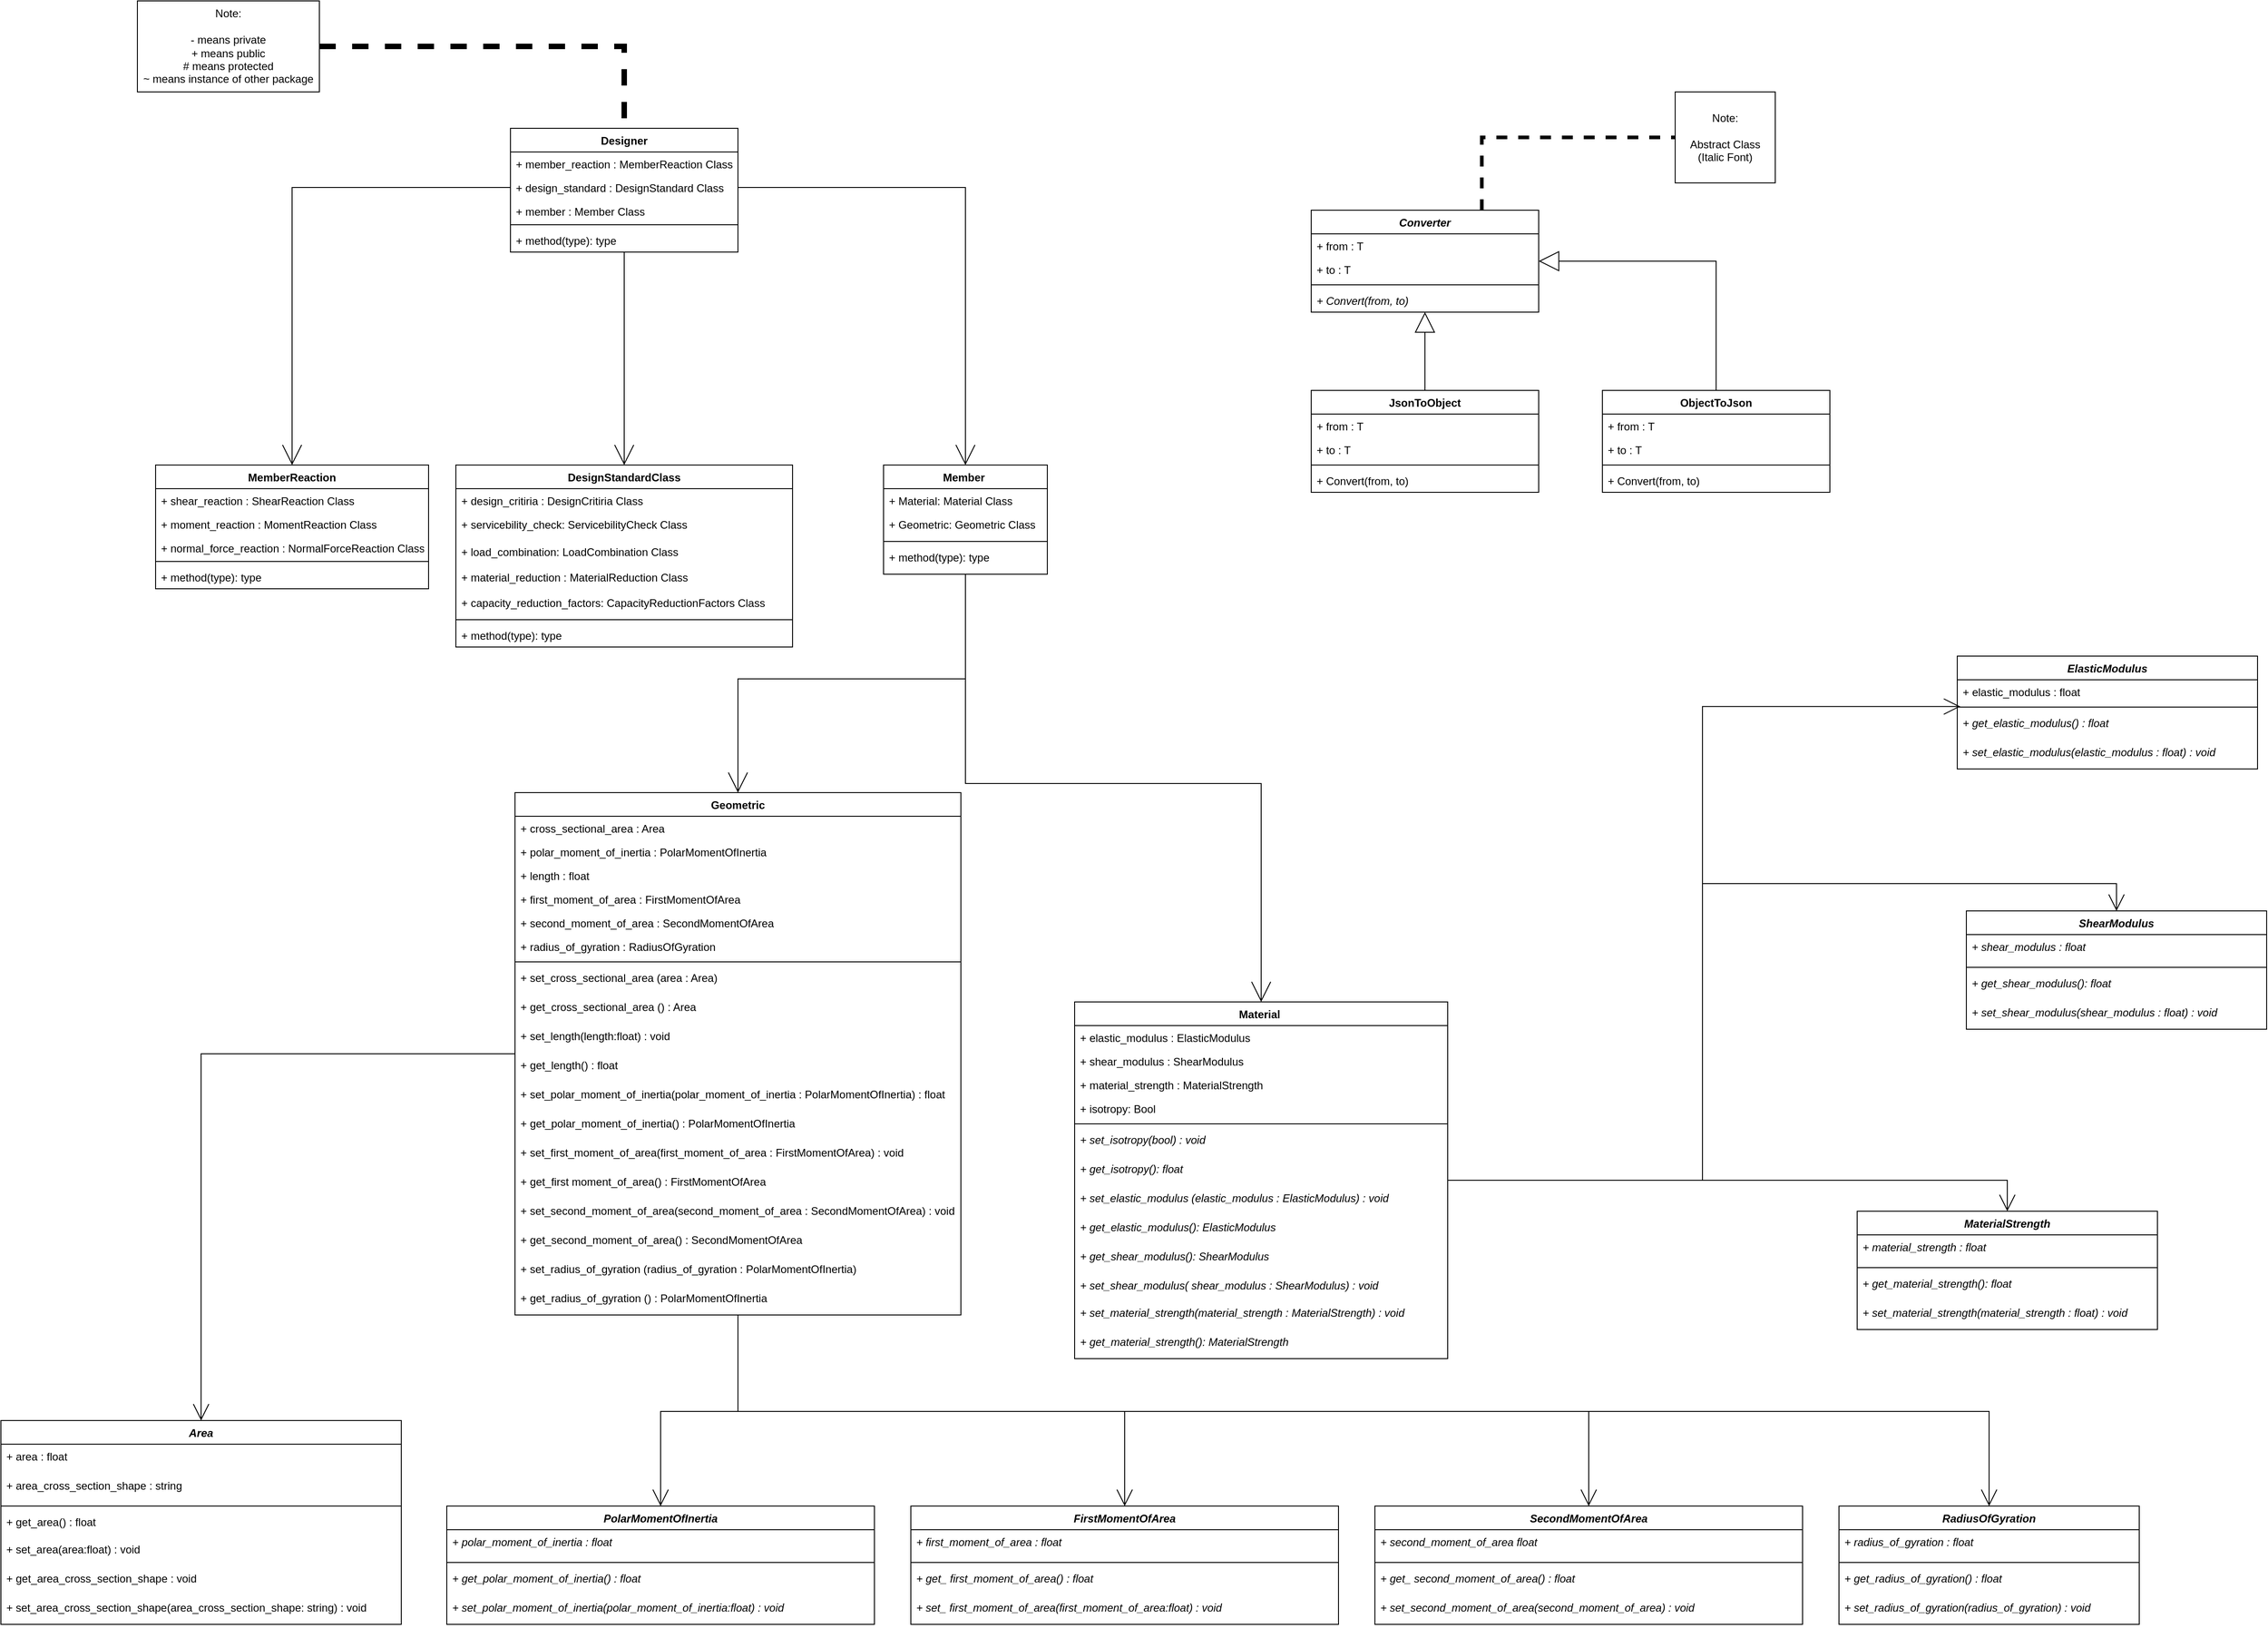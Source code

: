 <mxfile version="13.3.0" type="github">
  <diagram name="Page-1" id="c4acf3e9-155e-7222-9cf6-157b1a14988f">
    <mxGraphModel dx="2427" dy="968" grid="1" gridSize="10" guides="1" tooltips="1" connect="1" arrows="1" fold="1" page="1" pageScale="1" pageWidth="850" pageHeight="1100" background="#ffffff" math="0" shadow="0">
      <root>
        <mxCell id="0" />
        <mxCell id="1" parent="0" />
        <mxCell id="_zbEI8j1RnfakeMwb99n-57" value="&#xa;" style="text;strokeColor=none;fillColor=none;align=left;verticalAlign=top;spacingLeft=4;spacingRight=4;overflow=hidden;rotatable=0;points=[[0,0.5],[1,0.5]];portConstraint=eastwest;" parent="1" vertex="1">
          <mxGeometry x="1565" y="470" width="200" height="26" as="geometry" />
        </mxCell>
        <mxCell id="qBZ1eI56zBt9fNVnqdhr-16" value="" style="edgeStyle=orthogonalEdgeStyle;rounded=0;orthogonalLoop=1;jettySize=auto;html=1;endArrow=none;endFill=0;startArrow=block;startFill=0;startSize=20;" parent="1" source="qBZ1eI56zBt9fNVnqdhr-1" target="qBZ1eI56zBt9fNVnqdhr-11" edge="1">
          <mxGeometry relative="1" as="geometry" />
        </mxCell>
        <mxCell id="qBZ1eI56zBt9fNVnqdhr-25" value="" style="edgeStyle=orthogonalEdgeStyle;rounded=0;orthogonalLoop=1;jettySize=auto;html=1;startArrow=block;startFill=0;endArrow=none;endFill=0;startSize=20;" parent="1" source="qBZ1eI56zBt9fNVnqdhr-1" target="qBZ1eI56zBt9fNVnqdhr-20" edge="1">
          <mxGeometry relative="1" as="geometry" />
        </mxCell>
        <mxCell id="qBZ1eI56zBt9fNVnqdhr-1" value="Converter" style="swimlane;fontStyle=3;align=center;verticalAlign=top;childLayout=stackLayout;horizontal=1;startSize=26;horizontalStack=0;resizeParent=1;resizeParentMax=0;resizeLast=0;collapsible=1;marginBottom=0;" parent="1" vertex="1">
          <mxGeometry x="1330" y="260" width="250" height="112" as="geometry">
            <mxRectangle x="480" y="40" width="80" height="26" as="alternateBounds" />
          </mxGeometry>
        </mxCell>
        <mxCell id="qBZ1eI56zBt9fNVnqdhr-2" value="+ from : T" style="text;strokeColor=none;fillColor=none;align=left;verticalAlign=top;spacingLeft=4;spacingRight=4;overflow=hidden;rotatable=0;points=[[0,0.5],[1,0.5]];portConstraint=eastwest;" parent="qBZ1eI56zBt9fNVnqdhr-1" vertex="1">
          <mxGeometry y="26" width="250" height="26" as="geometry" />
        </mxCell>
        <mxCell id="qBZ1eI56zBt9fNVnqdhr-3" value="+ to : T&#xa;" style="text;strokeColor=none;fillColor=none;align=left;verticalAlign=top;spacingLeft=4;spacingRight=4;overflow=hidden;rotatable=0;points=[[0,0.5],[1,0.5]];portConstraint=eastwest;" parent="qBZ1eI56zBt9fNVnqdhr-1" vertex="1">
          <mxGeometry y="52" width="250" height="26" as="geometry" />
        </mxCell>
        <mxCell id="qBZ1eI56zBt9fNVnqdhr-5" value="" style="line;strokeWidth=1;fillColor=none;align=left;verticalAlign=middle;spacingTop=-1;spacingLeft=3;spacingRight=3;rotatable=0;labelPosition=right;points=[];portConstraint=eastwest;" parent="qBZ1eI56zBt9fNVnqdhr-1" vertex="1">
          <mxGeometry y="78" width="250" height="8" as="geometry" />
        </mxCell>
        <mxCell id="qBZ1eI56zBt9fNVnqdhr-6" value="+ Convert(from, to)" style="text;strokeColor=none;fillColor=none;align=left;verticalAlign=top;spacingLeft=4;spacingRight=4;overflow=hidden;rotatable=0;points=[[0,0.5],[1,0.5]];portConstraint=eastwest;fontStyle=2" parent="qBZ1eI56zBt9fNVnqdhr-1" vertex="1">
          <mxGeometry y="86" width="250" height="26" as="geometry" />
        </mxCell>
        <mxCell id="qBZ1eI56zBt9fNVnqdhr-11" value="JsonToObject" style="swimlane;fontStyle=1;align=center;verticalAlign=top;childLayout=stackLayout;horizontal=1;startSize=26;horizontalStack=0;resizeParent=1;resizeParentMax=0;resizeLast=0;collapsible=1;marginBottom=0;" parent="1" vertex="1">
          <mxGeometry x="1330" y="458" width="250" height="112" as="geometry">
            <mxRectangle x="480" y="40" width="80" height="26" as="alternateBounds" />
          </mxGeometry>
        </mxCell>
        <mxCell id="qBZ1eI56zBt9fNVnqdhr-12" value="+ from : T" style="text;strokeColor=none;fillColor=none;align=left;verticalAlign=top;spacingLeft=4;spacingRight=4;overflow=hidden;rotatable=0;points=[[0,0.5],[1,0.5]];portConstraint=eastwest;" parent="qBZ1eI56zBt9fNVnqdhr-11" vertex="1">
          <mxGeometry y="26" width="250" height="26" as="geometry" />
        </mxCell>
        <mxCell id="qBZ1eI56zBt9fNVnqdhr-13" value="+ to : T&#xa;" style="text;strokeColor=none;fillColor=none;align=left;verticalAlign=top;spacingLeft=4;spacingRight=4;overflow=hidden;rotatable=0;points=[[0,0.5],[1,0.5]];portConstraint=eastwest;" parent="qBZ1eI56zBt9fNVnqdhr-11" vertex="1">
          <mxGeometry y="52" width="250" height="26" as="geometry" />
        </mxCell>
        <mxCell id="qBZ1eI56zBt9fNVnqdhr-14" value="" style="line;strokeWidth=1;fillColor=none;align=left;verticalAlign=middle;spacingTop=-1;spacingLeft=3;spacingRight=3;rotatable=0;labelPosition=right;points=[];portConstraint=eastwest;" parent="qBZ1eI56zBt9fNVnqdhr-11" vertex="1">
          <mxGeometry y="78" width="250" height="8" as="geometry" />
        </mxCell>
        <mxCell id="qBZ1eI56zBt9fNVnqdhr-15" value="+ Convert(from, to)" style="text;strokeColor=none;fillColor=none;align=left;verticalAlign=top;spacingLeft=4;spacingRight=4;overflow=hidden;rotatable=0;points=[[0,0.5],[1,0.5]];portConstraint=eastwest;fontStyle=0" parent="qBZ1eI56zBt9fNVnqdhr-11" vertex="1">
          <mxGeometry y="86" width="250" height="26" as="geometry" />
        </mxCell>
        <mxCell id="qBZ1eI56zBt9fNVnqdhr-20" value="ObjectToJson" style="swimlane;fontStyle=1;align=center;verticalAlign=top;childLayout=stackLayout;horizontal=1;startSize=26;horizontalStack=0;resizeParent=1;resizeParentMax=0;resizeLast=0;collapsible=1;marginBottom=0;" parent="1" vertex="1">
          <mxGeometry x="1650" y="458" width="250" height="112" as="geometry">
            <mxRectangle x="480" y="40" width="80" height="26" as="alternateBounds" />
          </mxGeometry>
        </mxCell>
        <mxCell id="qBZ1eI56zBt9fNVnqdhr-21" value="+ from : T" style="text;strokeColor=none;fillColor=none;align=left;verticalAlign=top;spacingLeft=4;spacingRight=4;overflow=hidden;rotatable=0;points=[[0,0.5],[1,0.5]];portConstraint=eastwest;" parent="qBZ1eI56zBt9fNVnqdhr-20" vertex="1">
          <mxGeometry y="26" width="250" height="26" as="geometry" />
        </mxCell>
        <mxCell id="qBZ1eI56zBt9fNVnqdhr-22" value="+ to : T&#xa;" style="text;strokeColor=none;fillColor=none;align=left;verticalAlign=top;spacingLeft=4;spacingRight=4;overflow=hidden;rotatable=0;points=[[0,0.5],[1,0.5]];portConstraint=eastwest;" parent="qBZ1eI56zBt9fNVnqdhr-20" vertex="1">
          <mxGeometry y="52" width="250" height="26" as="geometry" />
        </mxCell>
        <mxCell id="qBZ1eI56zBt9fNVnqdhr-23" value="" style="line;strokeWidth=1;fillColor=none;align=left;verticalAlign=middle;spacingTop=-1;spacingLeft=3;spacingRight=3;rotatable=0;labelPosition=right;points=[];portConstraint=eastwest;" parent="qBZ1eI56zBt9fNVnqdhr-20" vertex="1">
          <mxGeometry y="78" width="250" height="8" as="geometry" />
        </mxCell>
        <mxCell id="qBZ1eI56zBt9fNVnqdhr-24" value="+ Convert(from, to)" style="text;strokeColor=none;fillColor=none;align=left;verticalAlign=top;spacingLeft=4;spacingRight=4;overflow=hidden;rotatable=0;points=[[0,0.5],[1,0.5]];portConstraint=eastwest;fontStyle=0" parent="qBZ1eI56zBt9fNVnqdhr-20" vertex="1">
          <mxGeometry y="86" width="250" height="26" as="geometry" />
        </mxCell>
        <mxCell id="qBZ1eI56zBt9fNVnqdhr-7" value="Note:&lt;br&gt;&lt;br&gt;Abstract Class (Italic Font)" style="shape=note;whiteSpace=wrap;html=1;backgroundOutline=1;darkOpacity=0.05;size=0;" parent="1" vertex="1">
          <mxGeometry x="1730" y="130" width="110" height="100" as="geometry" />
        </mxCell>
        <mxCell id="qBZ1eI56zBt9fNVnqdhr-10" style="edgeStyle=orthogonalEdgeStyle;rounded=0;orthogonalLoop=1;jettySize=auto;html=1;entryX=0;entryY=0.5;entryDx=0;entryDy=0;entryPerimeter=0;exitX=0.75;exitY=0;exitDx=0;exitDy=0;startArrow=none;startFill=0;endArrow=none;endFill=0;startSize=1;strokeColor=#000000;dashed=1;endSize=1;strokeWidth=4;" parent="1" source="qBZ1eI56zBt9fNVnqdhr-1" target="qBZ1eI56zBt9fNVnqdhr-7" edge="1">
          <mxGeometry relative="1" as="geometry">
            <Array as="points">
              <mxPoint x="1518" y="180" />
              <mxPoint x="1710" y="180" />
            </Array>
          </mxGeometry>
        </mxCell>
        <mxCell id="qBZ1eI56zBt9fNVnqdhr-52" style="edgeStyle=orthogonalEdgeStyle;rounded=0;orthogonalLoop=1;jettySize=auto;html=1;exitX=0.5;exitY=1;exitDx=0;exitDy=0;entryX=0.5;entryY=0;entryDx=0;entryDy=0;startArrow=none;startFill=0;endArrow=open;endFill=0;endSize=20;" parent="1" source="_zbEI8j1RnfakeMwb99n-30" target="_zbEI8j1RnfakeMwb99n-40" edge="1">
          <mxGeometry relative="1" as="geometry">
            <Array as="points">
              <mxPoint x="950" y="890" />
              <mxPoint x="1275" y="890" />
            </Array>
          </mxGeometry>
        </mxCell>
        <mxCell id="qBZ1eI56zBt9fNVnqdhr-53" style="edgeStyle=orthogonalEdgeStyle;rounded=0;orthogonalLoop=1;jettySize=auto;html=1;exitX=0.5;exitY=1;exitDx=0;exitDy=0;startArrow=none;startFill=0;endArrow=open;endFill=0;endSize=20;" parent="1" source="_zbEI8j1RnfakeMwb99n-30" target="_zbEI8j1RnfakeMwb99n-51" edge="1">
          <mxGeometry relative="1" as="geometry" />
        </mxCell>
        <mxCell id="_zbEI8j1RnfakeMwb99n-30" value="Member " style="swimlane;fontStyle=1;align=center;verticalAlign=top;childLayout=stackLayout;horizontal=1;startSize=26;horizontalStack=0;resizeParent=1;resizeParentMax=0;resizeLast=0;collapsible=1;marginBottom=0;" parent="1" vertex="1">
          <mxGeometry x="860" y="540" width="180" height="120" as="geometry">
            <mxRectangle x="40" y="40" width="80" height="26" as="alternateBounds" />
          </mxGeometry>
        </mxCell>
        <mxCell id="_zbEI8j1RnfakeMwb99n-31" value="+ Material: Material Class&#xa;" style="text;strokeColor=none;fillColor=none;align=left;verticalAlign=top;spacingLeft=4;spacingRight=4;overflow=hidden;rotatable=0;points=[[0,0.5],[1,0.5]];portConstraint=eastwest;" parent="_zbEI8j1RnfakeMwb99n-30" vertex="1">
          <mxGeometry y="26" width="180" height="26" as="geometry" />
        </mxCell>
        <mxCell id="_zbEI8j1RnfakeMwb99n-45" value="+ Geometric: Geometric Class&#xa;" style="text;strokeColor=none;fillColor=none;align=left;verticalAlign=top;spacingLeft=4;spacingRight=4;overflow=hidden;rotatable=0;points=[[0,0.5],[1,0.5]];portConstraint=eastwest;" parent="_zbEI8j1RnfakeMwb99n-30" vertex="1">
          <mxGeometry y="52" width="180" height="28" as="geometry" />
        </mxCell>
        <mxCell id="_zbEI8j1RnfakeMwb99n-32" value="" style="line;strokeWidth=1;fillColor=none;align=left;verticalAlign=middle;spacingTop=-1;spacingLeft=3;spacingRight=3;rotatable=0;labelPosition=right;points=[];portConstraint=eastwest;" parent="_zbEI8j1RnfakeMwb99n-30" vertex="1">
          <mxGeometry y="80" width="180" height="8" as="geometry" />
        </mxCell>
        <mxCell id="_zbEI8j1RnfakeMwb99n-33" value="+ method(type): type" style="text;strokeColor=none;fillColor=none;align=left;verticalAlign=top;spacingLeft=4;spacingRight=4;overflow=hidden;rotatable=0;points=[[0,0.5],[1,0.5]];portConstraint=eastwest;" parent="_zbEI8j1RnfakeMwb99n-30" vertex="1">
          <mxGeometry y="88" width="180" height="32" as="geometry" />
        </mxCell>
        <mxCell id="_zbEI8j1RnfakeMwb99n-64" value="MemberReaction" style="swimlane;fontStyle=1;align=center;verticalAlign=top;childLayout=stackLayout;horizontal=1;startSize=26;horizontalStack=0;resizeParent=1;resizeParentMax=0;resizeLast=0;collapsible=1;marginBottom=0;" parent="1" vertex="1">
          <mxGeometry x="60" y="540" width="300" height="136" as="geometry">
            <mxRectangle x="40" y="600" width="130" height="26" as="alternateBounds" />
          </mxGeometry>
        </mxCell>
        <mxCell id="_zbEI8j1RnfakeMwb99n-65" value="+ shear_reaction : ShearReaction Class&#xa;" style="text;strokeColor=none;fillColor=none;align=left;verticalAlign=top;spacingLeft=4;spacingRight=4;overflow=hidden;rotatable=0;points=[[0,0.5],[1,0.5]];portConstraint=eastwest;" parent="_zbEI8j1RnfakeMwb99n-64" vertex="1">
          <mxGeometry y="26" width="300" height="26" as="geometry" />
        </mxCell>
        <mxCell id="_zbEI8j1RnfakeMwb99n-76" value="+ moment_reaction : MomentReaction Class&#xa;" style="text;strokeColor=none;fillColor=none;align=left;verticalAlign=top;spacingLeft=4;spacingRight=4;overflow=hidden;rotatable=0;points=[[0,0.5],[1,0.5]];portConstraint=eastwest;" parent="_zbEI8j1RnfakeMwb99n-64" vertex="1">
          <mxGeometry y="52" width="300" height="26" as="geometry" />
        </mxCell>
        <mxCell id="_zbEI8j1RnfakeMwb99n-77" value="+ normal_force_reaction : NormalForceReaction Class&#xa;" style="text;strokeColor=none;fillColor=none;align=left;verticalAlign=top;spacingLeft=4;spacingRight=4;overflow=hidden;rotatable=0;points=[[0,0.5],[1,0.5]];portConstraint=eastwest;" parent="_zbEI8j1RnfakeMwb99n-64" vertex="1">
          <mxGeometry y="78" width="300" height="24" as="geometry" />
        </mxCell>
        <mxCell id="_zbEI8j1RnfakeMwb99n-67" value="" style="line;strokeWidth=1;fillColor=none;align=left;verticalAlign=middle;spacingTop=-1;spacingLeft=3;spacingRight=3;rotatable=0;labelPosition=right;points=[];portConstraint=eastwest;" parent="_zbEI8j1RnfakeMwb99n-64" vertex="1">
          <mxGeometry y="102" width="300" height="8" as="geometry" />
        </mxCell>
        <mxCell id="_zbEI8j1RnfakeMwb99n-68" value="+ method(type): type" style="text;strokeColor=none;fillColor=none;align=left;verticalAlign=top;spacingLeft=4;spacingRight=4;overflow=hidden;rotatable=0;points=[[0,0.5],[1,0.5]];portConstraint=eastwest;" parent="_zbEI8j1RnfakeMwb99n-64" vertex="1">
          <mxGeometry y="110" width="300" height="26" as="geometry" />
        </mxCell>
        <mxCell id="qBZ1eI56zBt9fNVnqdhr-49" style="edgeStyle=orthogonalEdgeStyle;rounded=0;orthogonalLoop=1;jettySize=auto;html=1;entryX=0.5;entryY=0;entryDx=0;entryDy=0;startArrow=none;startFill=0;endArrow=open;endFill=0;endSize=20;" parent="1" source="SzBSRjnE7hd-IW8ygLib-5" target="_zbEI8j1RnfakeMwb99n-69" edge="1">
          <mxGeometry relative="1" as="geometry" />
        </mxCell>
        <mxCell id="SzBSRjnE7hd-IW8ygLib-5" value="Designer" style="swimlane;fontStyle=1;align=center;verticalAlign=top;childLayout=stackLayout;horizontal=1;startSize=26;horizontalStack=0;resizeParent=1;resizeParentMax=0;resizeLast=0;collapsible=1;marginBottom=0;" parent="1" vertex="1">
          <mxGeometry x="450" y="170" width="250" height="136" as="geometry">
            <mxRectangle x="480" y="40" width="80" height="26" as="alternateBounds" />
          </mxGeometry>
        </mxCell>
        <mxCell id="SzBSRjnE7hd-IW8ygLib-6" value="+ member_reaction : MemberReaction Class" style="text;strokeColor=none;fillColor=none;align=left;verticalAlign=top;spacingLeft=4;spacingRight=4;overflow=hidden;rotatable=0;points=[[0,0.5],[1,0.5]];portConstraint=eastwest;" parent="SzBSRjnE7hd-IW8ygLib-5" vertex="1">
          <mxGeometry y="26" width="250" height="26" as="geometry" />
        </mxCell>
        <mxCell id="SzBSRjnE7hd-IW8ygLib-7" value="+ design_standard : DesignStandard Class&#xa;" style="text;strokeColor=none;fillColor=none;align=left;verticalAlign=top;spacingLeft=4;spacingRight=4;overflow=hidden;rotatable=0;points=[[0,0.5],[1,0.5]];portConstraint=eastwest;" parent="SzBSRjnE7hd-IW8ygLib-5" vertex="1">
          <mxGeometry y="52" width="250" height="26" as="geometry" />
        </mxCell>
        <mxCell id="SzBSRjnE7hd-IW8ygLib-8" value="+ member : Member Class&#xa;" style="text;strokeColor=none;fillColor=none;align=left;verticalAlign=top;spacingLeft=4;spacingRight=4;overflow=hidden;rotatable=0;points=[[0,0.5],[1,0.5]];portConstraint=eastwest;" parent="SzBSRjnE7hd-IW8ygLib-5" vertex="1">
          <mxGeometry y="78" width="250" height="24" as="geometry" />
        </mxCell>
        <mxCell id="SzBSRjnE7hd-IW8ygLib-9" value="" style="line;strokeWidth=1;fillColor=none;align=left;verticalAlign=middle;spacingTop=-1;spacingLeft=3;spacingRight=3;rotatable=0;labelPosition=right;points=[];portConstraint=eastwest;" parent="SzBSRjnE7hd-IW8ygLib-5" vertex="1">
          <mxGeometry y="102" width="250" height="8" as="geometry" />
        </mxCell>
        <mxCell id="SzBSRjnE7hd-IW8ygLib-10" value="+ method(type): type" style="text;strokeColor=none;fillColor=none;align=left;verticalAlign=top;spacingLeft=4;spacingRight=4;overflow=hidden;rotatable=0;points=[[0,0.5],[1,0.5]];portConstraint=eastwest;" parent="SzBSRjnE7hd-IW8ygLib-5" vertex="1">
          <mxGeometry y="110" width="250" height="26" as="geometry" />
        </mxCell>
        <mxCell id="_zbEI8j1RnfakeMwb99n-69" value="DesignStandardClass" style="swimlane;fontStyle=1;align=center;verticalAlign=top;childLayout=stackLayout;horizontal=1;startSize=26;horizontalStack=0;resizeParent=1;resizeParentMax=0;resizeLast=0;collapsible=1;marginBottom=0;" parent="1" vertex="1">
          <mxGeometry x="390" y="540" width="370" height="200" as="geometry">
            <mxRectangle x="40" y="800" width="160" height="26" as="alternateBounds" />
          </mxGeometry>
        </mxCell>
        <mxCell id="_zbEI8j1RnfakeMwb99n-70" value="+ design_critiria : DesignCritiria Class&#xa;" style="text;strokeColor=none;fillColor=none;align=left;verticalAlign=top;spacingLeft=4;spacingRight=4;overflow=hidden;rotatable=0;points=[[0,0.5],[1,0.5]];portConstraint=eastwest;" parent="_zbEI8j1RnfakeMwb99n-69" vertex="1">
          <mxGeometry y="26" width="370" height="26" as="geometry" />
        </mxCell>
        <mxCell id="_zbEI8j1RnfakeMwb99n-79" value="+ servicebility_check: ServicebilityCheck Class&#xa;&#xa;" style="text;strokeColor=none;fillColor=none;align=left;verticalAlign=top;spacingLeft=4;spacingRight=4;overflow=hidden;rotatable=0;points=[[0,0.5],[1,0.5]];portConstraint=eastwest;" parent="_zbEI8j1RnfakeMwb99n-69" vertex="1">
          <mxGeometry y="52" width="370" height="30" as="geometry" />
        </mxCell>
        <mxCell id="_zbEI8j1RnfakeMwb99n-81" value="+ load_combination: LoadCombination Class&#xa;" style="text;strokeColor=none;fillColor=none;align=left;verticalAlign=top;spacingLeft=4;spacingRight=4;overflow=hidden;rotatable=0;points=[[0,0.5],[1,0.5]];portConstraint=eastwest;" parent="_zbEI8j1RnfakeMwb99n-69" vertex="1">
          <mxGeometry y="82" width="370" height="28" as="geometry" />
        </mxCell>
        <mxCell id="_zbEI8j1RnfakeMwb99n-80" value="+ material_reduction : MaterialReduction Class&#xa;" style="text;strokeColor=none;fillColor=none;align=left;verticalAlign=top;spacingLeft=4;spacingRight=4;overflow=hidden;rotatable=0;points=[[0,0.5],[1,0.5]];portConstraint=eastwest;" parent="_zbEI8j1RnfakeMwb99n-69" vertex="1">
          <mxGeometry y="110" width="370" height="28" as="geometry" />
        </mxCell>
        <mxCell id="_zbEI8j1RnfakeMwb99n-71" value="+ capacity_reduction_factors: CapacityReductionFactors Class&#xa;" style="text;strokeColor=none;fillColor=none;align=left;verticalAlign=top;spacingLeft=4;spacingRight=4;overflow=hidden;rotatable=0;points=[[0,0.5],[1,0.5]];portConstraint=eastwest;" parent="_zbEI8j1RnfakeMwb99n-69" vertex="1">
          <mxGeometry y="138" width="370" height="28" as="geometry" />
        </mxCell>
        <mxCell id="_zbEI8j1RnfakeMwb99n-72" value="" style="line;strokeWidth=1;fillColor=none;align=left;verticalAlign=middle;spacingTop=-1;spacingLeft=3;spacingRight=3;rotatable=0;labelPosition=right;points=[];portConstraint=eastwest;" parent="_zbEI8j1RnfakeMwb99n-69" vertex="1">
          <mxGeometry y="166" width="370" height="8" as="geometry" />
        </mxCell>
        <mxCell id="_zbEI8j1RnfakeMwb99n-73" value="+ method(type): type" style="text;strokeColor=none;fillColor=none;align=left;verticalAlign=top;spacingLeft=4;spacingRight=4;overflow=hidden;rotatable=0;points=[[0,0.5],[1,0.5]];portConstraint=eastwest;" parent="_zbEI8j1RnfakeMwb99n-69" vertex="1">
          <mxGeometry y="174" width="370" height="26" as="geometry" />
        </mxCell>
        <mxCell id="qBZ1eI56zBt9fNVnqdhr-51" style="edgeStyle=orthogonalEdgeStyle;rounded=0;orthogonalLoop=1;jettySize=auto;html=1;exitX=0;exitY=0.5;exitDx=0;exitDy=0;entryX=0.5;entryY=0;entryDx=0;entryDy=0;startArrow=none;startFill=0;endArrow=open;endFill=0;endSize=20;" parent="1" source="SzBSRjnE7hd-IW8ygLib-7" target="_zbEI8j1RnfakeMwb99n-64" edge="1">
          <mxGeometry relative="1" as="geometry" />
        </mxCell>
        <mxCell id="qBZ1eI56zBt9fNVnqdhr-55" style="edgeStyle=orthogonalEdgeStyle;rounded=0;orthogonalLoop=1;jettySize=auto;html=1;exitX=1;exitY=0.5;exitDx=0;exitDy=0;entryX=0.5;entryY=0;entryDx=0;entryDy=0;startArrow=none;startFill=0;endArrow=open;endFill=0;endSize=20;" parent="1" source="SzBSRjnE7hd-IW8ygLib-7" target="_zbEI8j1RnfakeMwb99n-30" edge="1">
          <mxGeometry relative="1" as="geometry" />
        </mxCell>
        <mxCell id="Kn86qIgBI510Nvri95tI-11" style="edgeStyle=orthogonalEdgeStyle;rounded=0;orthogonalLoop=1;jettySize=auto;html=1;startArrow=none;startFill=0;startSize=1;endArrow=open;endFill=0;endSize=16;strokeColor=#000000;strokeWidth=1;" parent="1" source="_zbEI8j1RnfakeMwb99n-51" target="Kn86qIgBI510Nvri95tI-1" edge="1">
          <mxGeometry relative="1" as="geometry" />
        </mxCell>
        <mxCell id="Kn86qIgBI510Nvri95tI-23" style="edgeStyle=orthogonalEdgeStyle;rounded=0;orthogonalLoop=1;jettySize=auto;html=1;entryX=0.5;entryY=0;entryDx=0;entryDy=0;startArrow=none;startFill=0;startSize=16;endArrow=none;endFill=0;endSize=1;strokeColor=#000000;strokeWidth=6;dashed=1;" parent="1" source="Kn86qIgBI510Nvri95tI-8" target="SzBSRjnE7hd-IW8ygLib-5" edge="1">
          <mxGeometry relative="1" as="geometry" />
        </mxCell>
        <mxCell id="Kn86qIgBI510Nvri95tI-8" value="Note:&lt;br&gt;&lt;br&gt;- means private&lt;br&gt;+ means public&lt;br&gt;# means protected&lt;br&gt;~ means instance of other package" style="shape=note;whiteSpace=wrap;html=1;backgroundOutline=1;darkOpacity=0.05;size=0;" parent="1" vertex="1">
          <mxGeometry x="40" y="30" width="200" height="100" as="geometry" />
        </mxCell>
        <mxCell id="Kn86qIgBI510Nvri95tI-1" value="Area" style="swimlane;fontStyle=3;align=center;verticalAlign=top;childLayout=stackLayout;horizontal=1;startSize=26;horizontalStack=0;resizeParent=1;resizeParentMax=0;resizeLast=0;collapsible=1;marginBottom=0;" parent="1" vertex="1">
          <mxGeometry x="-110" y="1590" width="440" height="224" as="geometry">
            <mxRectangle x="40" y="40" width="80" height="26" as="alternateBounds" />
          </mxGeometry>
        </mxCell>
        <mxCell id="Kn86qIgBI510Nvri95tI-18" value="+ area : float" style="text;strokeColor=none;fillColor=none;align=left;verticalAlign=top;spacingLeft=4;spacingRight=4;overflow=hidden;rotatable=0;points=[[0,0.5],[1,0.5]];portConstraint=eastwest;fontStyle=0" parent="Kn86qIgBI510Nvri95tI-1" vertex="1">
          <mxGeometry y="26" width="440" height="32" as="geometry" />
        </mxCell>
        <mxCell id="Wy_2rXoVXOhPTznqFdI5-6" value="+ area_cross_section_shape : string" style="text;strokeColor=none;fillColor=none;align=left;verticalAlign=top;spacingLeft=4;spacingRight=4;overflow=hidden;rotatable=0;points=[[0,0.5],[1,0.5]];portConstraint=eastwest;fontStyle=0" vertex="1" parent="Kn86qIgBI510Nvri95tI-1">
          <mxGeometry y="58" width="440" height="32" as="geometry" />
        </mxCell>
        <mxCell id="Kn86qIgBI510Nvri95tI-4" value="" style="line;strokeWidth=1;fillColor=none;align=left;verticalAlign=middle;spacingTop=-1;spacingLeft=3;spacingRight=3;rotatable=0;labelPosition=right;points=[];portConstraint=eastwest;" parent="Kn86qIgBI510Nvri95tI-1" vertex="1">
          <mxGeometry y="90" width="440" height="8" as="geometry" />
        </mxCell>
        <mxCell id="Kn86qIgBI510Nvri95tI-5" value="+ get_area() : float" style="text;strokeColor=none;fillColor=none;align=left;verticalAlign=top;spacingLeft=4;spacingRight=4;overflow=hidden;rotatable=0;points=[[0,0.5],[1,0.5]];portConstraint=eastwest;fontStyle=0" parent="Kn86qIgBI510Nvri95tI-1" vertex="1">
          <mxGeometry y="98" width="440" height="30" as="geometry" />
        </mxCell>
        <mxCell id="Kn86qIgBI510Nvri95tI-7" value="+ set_area(area:float) : void" style="text;strokeColor=none;fillColor=none;align=left;verticalAlign=top;spacingLeft=4;spacingRight=4;overflow=hidden;rotatable=0;points=[[0,0.5],[1,0.5]];portConstraint=eastwest;fontStyle=0" parent="Kn86qIgBI510Nvri95tI-1" vertex="1">
          <mxGeometry y="128" width="440" height="32" as="geometry" />
        </mxCell>
        <mxCell id="Wy_2rXoVXOhPTznqFdI5-7" value="+ get_area_cross_section_shape : void" style="text;strokeColor=none;fillColor=none;align=left;verticalAlign=top;spacingLeft=4;spacingRight=4;overflow=hidden;rotatable=0;points=[[0,0.5],[1,0.5]];portConstraint=eastwest;fontStyle=0" vertex="1" parent="Kn86qIgBI510Nvri95tI-1">
          <mxGeometry y="160" width="440" height="32" as="geometry" />
        </mxCell>
        <mxCell id="Wy_2rXoVXOhPTznqFdI5-9" value="+ set_area_cross_section_shape(area_cross_section_shape: string) : void" style="text;strokeColor=none;fillColor=none;align=left;verticalAlign=top;spacingLeft=4;spacingRight=4;overflow=hidden;rotatable=0;points=[[0,0.5],[1,0.5]];portConstraint=eastwest;fontStyle=0" vertex="1" parent="Kn86qIgBI510Nvri95tI-1">
          <mxGeometry y="192" width="440" height="32" as="geometry" />
        </mxCell>
        <mxCell id="VRvT_82TDjzZKGFFMCo5-11" style="edgeStyle=orthogonalEdgeStyle;rounded=0;orthogonalLoop=1;jettySize=auto;html=1;entryX=0.5;entryY=0;entryDx=0;entryDy=0;endArrow=open;endFill=0;endSize=16;strokeWidth=1;" edge="1" parent="1" source="_zbEI8j1RnfakeMwb99n-51" target="Kn86qIgBI510Nvri95tI-14">
          <mxGeometry relative="1" as="geometry">
            <Array as="points">
              <mxPoint x="700" y="1580" />
              <mxPoint x="615" y="1580" />
            </Array>
          </mxGeometry>
        </mxCell>
        <mxCell id="VRvT_82TDjzZKGFFMCo5-12" style="edgeStyle=orthogonalEdgeStyle;rounded=0;orthogonalLoop=1;jettySize=auto;html=1;entryX=0.5;entryY=0;entryDx=0;entryDy=0;endArrow=open;endFill=0;endSize=16;strokeWidth=1;" edge="1" parent="1" source="_zbEI8j1RnfakeMwb99n-51" target="Kn86qIgBI510Nvri95tI-25">
          <mxGeometry relative="1" as="geometry">
            <Array as="points">
              <mxPoint x="700" y="1580" />
              <mxPoint x="1125" y="1580" />
            </Array>
          </mxGeometry>
        </mxCell>
        <mxCell id="VRvT_82TDjzZKGFFMCo5-13" style="edgeStyle=orthogonalEdgeStyle;rounded=0;orthogonalLoop=1;jettySize=auto;html=1;entryX=0.5;entryY=0;entryDx=0;entryDy=0;endArrow=open;endFill=0;endSize=16;strokeWidth=1;" edge="1" parent="1" source="_zbEI8j1RnfakeMwb99n-51" target="Kn86qIgBI510Nvri95tI-30">
          <mxGeometry relative="1" as="geometry">
            <Array as="points">
              <mxPoint x="700" y="1580" />
              <mxPoint x="1635" y="1580" />
            </Array>
          </mxGeometry>
        </mxCell>
        <mxCell id="VRvT_82TDjzZKGFFMCo5-14" style="edgeStyle=orthogonalEdgeStyle;rounded=0;orthogonalLoop=1;jettySize=auto;html=1;entryX=0.5;entryY=0;entryDx=0;entryDy=0;endArrow=open;endFill=0;endSize=16;strokeWidth=1;" edge="1" parent="1" source="_zbEI8j1RnfakeMwb99n-51" target="Kn86qIgBI510Nvri95tI-40">
          <mxGeometry relative="1" as="geometry">
            <Array as="points">
              <mxPoint x="700" y="1580" />
              <mxPoint x="2075" y="1580" />
            </Array>
          </mxGeometry>
        </mxCell>
        <mxCell id="_zbEI8j1RnfakeMwb99n-51" value="Geometric" style="swimlane;fontStyle=1;align=center;verticalAlign=top;childLayout=stackLayout;horizontal=1;startSize=26;horizontalStack=0;resizeParent=1;resizeParentMax=0;resizeLast=0;collapsible=1;marginBottom=0;" parent="1" vertex="1">
          <mxGeometry x="455" y="900" width="490" height="574" as="geometry">
            <mxRectangle x="40" y="359" width="90" height="26" as="alternateBounds" />
          </mxGeometry>
        </mxCell>
        <mxCell id="_zbEI8j1RnfakeMwb99n-52" value="+ cross_sectional_area : Area" style="text;strokeColor=none;fillColor=none;align=left;verticalAlign=top;spacingLeft=4;spacingRight=4;overflow=hidden;rotatable=0;points=[[0,0.5],[1,0.5]];portConstraint=eastwest;" parent="_zbEI8j1RnfakeMwb99n-51" vertex="1">
          <mxGeometry y="26" width="490" height="26" as="geometry" />
        </mxCell>
        <mxCell id="_zbEI8j1RnfakeMwb99n-53" value="+ polar_moment_of_inertia : PolarMomentOfInertia&#xa;" style="text;strokeColor=none;fillColor=none;align=left;verticalAlign=top;spacingLeft=4;spacingRight=4;overflow=hidden;rotatable=0;points=[[0,0.5],[1,0.5]];portConstraint=eastwest;" parent="_zbEI8j1RnfakeMwb99n-51" vertex="1">
          <mxGeometry y="52" width="490" height="26" as="geometry" />
        </mxCell>
        <mxCell id="_zbEI8j1RnfakeMwb99n-54" value="+ length : float" style="text;strokeColor=none;fillColor=none;align=left;verticalAlign=top;spacingLeft=4;spacingRight=4;overflow=hidden;rotatable=0;points=[[0,0.5],[1,0.5]];portConstraint=eastwest;" parent="_zbEI8j1RnfakeMwb99n-51" vertex="1">
          <mxGeometry y="78" width="490" height="26" as="geometry" />
        </mxCell>
        <mxCell id="_zbEI8j1RnfakeMwb99n-55" value="+ first_moment_of_area : FirstMomentOfArea  " style="text;strokeColor=none;fillColor=none;align=left;verticalAlign=top;spacingLeft=4;spacingRight=4;overflow=hidden;rotatable=0;points=[[0,0.5],[1,0.5]];portConstraint=eastwest;" parent="_zbEI8j1RnfakeMwb99n-51" vertex="1">
          <mxGeometry y="104" width="490" height="26" as="geometry" />
        </mxCell>
        <mxCell id="_zbEI8j1RnfakeMwb99n-59" value="+ second_moment_of_area : SecondMomentOfArea" style="text;strokeColor=none;fillColor=none;align=left;verticalAlign=top;spacingLeft=4;spacingRight=4;overflow=hidden;rotatable=0;points=[[0,0.5],[1,0.5]];portConstraint=eastwest;" parent="_zbEI8j1RnfakeMwb99n-51" vertex="1">
          <mxGeometry y="130" width="490" height="26" as="geometry" />
        </mxCell>
        <mxCell id="_zbEI8j1RnfakeMwb99n-63" value="+ radius_of_gyration : RadiusOfGyration" style="text;strokeColor=none;fillColor=none;align=left;verticalAlign=top;spacingLeft=4;spacingRight=4;overflow=hidden;rotatable=0;points=[[0,0.5],[1,0.5]];portConstraint=eastwest;" parent="_zbEI8j1RnfakeMwb99n-51" vertex="1">
          <mxGeometry y="156" width="490" height="26" as="geometry" />
        </mxCell>
        <mxCell id="Wy_2rXoVXOhPTznqFdI5-10" value="" style="line;strokeWidth=1;fillColor=none;align=left;verticalAlign=middle;spacingTop=-1;spacingLeft=3;spacingRight=3;rotatable=0;labelPosition=right;points=[];portConstraint=eastwest;" vertex="1" parent="_zbEI8j1RnfakeMwb99n-51">
          <mxGeometry y="182" width="490" height="8" as="geometry" />
        </mxCell>
        <mxCell id="Wy_2rXoVXOhPTznqFdI5-12" value="+ set_cross_sectional_area (area : Area) " style="text;strokeColor=none;fillColor=none;align=left;verticalAlign=top;spacingLeft=4;spacingRight=4;overflow=hidden;rotatable=0;points=[[0,0.5],[1,0.5]];portConstraint=eastwest;fontStyle=0" vertex="1" parent="_zbEI8j1RnfakeMwb99n-51">
          <mxGeometry y="190" width="490" height="32" as="geometry" />
        </mxCell>
        <mxCell id="Wy_2rXoVXOhPTznqFdI5-11" value="+ get_cross_sectional_area () : Area" style="text;strokeColor=none;fillColor=none;align=left;verticalAlign=top;spacingLeft=4;spacingRight=4;overflow=hidden;rotatable=0;points=[[0,0.5],[1,0.5]];portConstraint=eastwest;fontStyle=0" vertex="1" parent="_zbEI8j1RnfakeMwb99n-51">
          <mxGeometry y="222" width="490" height="32" as="geometry" />
        </mxCell>
        <mxCell id="Wy_2rXoVXOhPTznqFdI5-28" value="+ set_length(length:float) : void" style="text;strokeColor=none;fillColor=none;align=left;verticalAlign=top;spacingLeft=4;spacingRight=4;overflow=hidden;rotatable=0;points=[[0,0.5],[1,0.5]];portConstraint=eastwest;fontStyle=0" vertex="1" parent="_zbEI8j1RnfakeMwb99n-51">
          <mxGeometry y="254" width="490" height="32" as="geometry" />
        </mxCell>
        <mxCell id="Wy_2rXoVXOhPTznqFdI5-13" value="+ get_length() : float" style="text;strokeColor=none;fillColor=none;align=left;verticalAlign=top;spacingLeft=4;spacingRight=4;overflow=hidden;rotatable=0;points=[[0,0.5],[1,0.5]];portConstraint=eastwest;fontStyle=0" vertex="1" parent="_zbEI8j1RnfakeMwb99n-51">
          <mxGeometry y="286" width="490" height="32" as="geometry" />
        </mxCell>
        <mxCell id="Wy_2rXoVXOhPTznqFdI5-27" value="+ set_polar_moment_of_inertia(polar_moment_of_inertia : PolarMomentOfInertia) : float" style="text;strokeColor=none;fillColor=none;align=left;verticalAlign=top;spacingLeft=4;spacingRight=4;overflow=hidden;rotatable=0;points=[[0,0.5],[1,0.5]];portConstraint=eastwest;fontStyle=0" vertex="1" parent="_zbEI8j1RnfakeMwb99n-51">
          <mxGeometry y="318" width="490" height="32" as="geometry" />
        </mxCell>
        <mxCell id="Wy_2rXoVXOhPTznqFdI5-29" value="+ get_polar_moment_of_inertia() : PolarMomentOfInertia" style="text;strokeColor=none;fillColor=none;align=left;verticalAlign=top;spacingLeft=4;spacingRight=4;overflow=hidden;rotatable=0;points=[[0,0.5],[1,0.5]];portConstraint=eastwest;fontStyle=0" vertex="1" parent="_zbEI8j1RnfakeMwb99n-51">
          <mxGeometry y="350" width="490" height="32" as="geometry" />
        </mxCell>
        <mxCell id="Wy_2rXoVXOhPTznqFdI5-30" value="+ set_first_moment_of_area(first_moment_of_area : FirstMomentOfArea) : void" style="text;strokeColor=none;fillColor=none;align=left;verticalAlign=top;spacingLeft=4;spacingRight=4;overflow=hidden;rotatable=0;points=[[0,0.5],[1,0.5]];portConstraint=eastwest;fontStyle=0" vertex="1" parent="_zbEI8j1RnfakeMwb99n-51">
          <mxGeometry y="382" width="490" height="32" as="geometry" />
        </mxCell>
        <mxCell id="Wy_2rXoVXOhPTznqFdI5-31" value="+ get_first moment_of_area() : FirstMomentOfArea" style="text;strokeColor=none;fillColor=none;align=left;verticalAlign=top;spacingLeft=4;spacingRight=4;overflow=hidden;rotatable=0;points=[[0,0.5],[1,0.5]];portConstraint=eastwest;fontStyle=0" vertex="1" parent="_zbEI8j1RnfakeMwb99n-51">
          <mxGeometry y="414" width="490" height="32" as="geometry" />
        </mxCell>
        <mxCell id="VRvT_82TDjzZKGFFMCo5-4" value="+ set_second_moment_of_area(second_moment_of_area : SecondMomentOfArea) : void" style="text;strokeColor=none;fillColor=none;align=left;verticalAlign=top;spacingLeft=4;spacingRight=4;overflow=hidden;rotatable=0;points=[[0,0.5],[1,0.5]];portConstraint=eastwest;fontStyle=0" vertex="1" parent="_zbEI8j1RnfakeMwb99n-51">
          <mxGeometry y="446" width="490" height="32" as="geometry" />
        </mxCell>
        <mxCell id="VRvT_82TDjzZKGFFMCo5-3" value="+ get_second_moment_of_area() : SecondMomentOfArea" style="text;strokeColor=none;fillColor=none;align=left;verticalAlign=top;spacingLeft=4;spacingRight=4;overflow=hidden;rotatable=0;points=[[0,0.5],[1,0.5]];portConstraint=eastwest;fontStyle=0" vertex="1" parent="_zbEI8j1RnfakeMwb99n-51">
          <mxGeometry y="478" width="490" height="32" as="geometry" />
        </mxCell>
        <mxCell id="VRvT_82TDjzZKGFFMCo5-10" value="+ set_radius_of_gyration (radius_of_gyration : PolarMomentOfInertia) " style="text;strokeColor=none;fillColor=none;align=left;verticalAlign=top;spacingLeft=4;spacingRight=4;overflow=hidden;rotatable=0;points=[[0,0.5],[1,0.5]];portConstraint=eastwest;fontStyle=0" vertex="1" parent="_zbEI8j1RnfakeMwb99n-51">
          <mxGeometry y="510" width="490" height="32" as="geometry" />
        </mxCell>
        <mxCell id="VRvT_82TDjzZKGFFMCo5-9" value="+ get_radius_of_gyration () : PolarMomentOfInertia" style="text;strokeColor=none;fillColor=none;align=left;verticalAlign=top;spacingLeft=4;spacingRight=4;overflow=hidden;rotatable=0;points=[[0,0.5],[1,0.5]];portConstraint=eastwest;fontStyle=0" vertex="1" parent="_zbEI8j1RnfakeMwb99n-51">
          <mxGeometry y="542" width="490" height="32" as="geometry" />
        </mxCell>
        <mxCell id="VRvT_82TDjzZKGFFMCo5-20" style="edgeStyle=orthogonalEdgeStyle;rounded=0;orthogonalLoop=1;jettySize=auto;html=1;entryX=0.01;entryY=0.429;entryDx=0;entryDy=0;entryPerimeter=0;endArrow=open;endFill=0;endSize=16;strokeWidth=1;" edge="1" parent="1" source="_zbEI8j1RnfakeMwb99n-40" target="VRvT_82TDjzZKGFFMCo5-17">
          <mxGeometry relative="1" as="geometry">
            <Array as="points">
              <mxPoint x="1760" y="1326" />
              <mxPoint x="1760" y="805" />
            </Array>
          </mxGeometry>
        </mxCell>
        <mxCell id="VRvT_82TDjzZKGFFMCo5-36" style="edgeStyle=orthogonalEdgeStyle;rounded=0;orthogonalLoop=1;jettySize=auto;html=1;entryX=0.5;entryY=0;entryDx=0;entryDy=0;endArrow=open;endFill=0;endSize=16;strokeWidth=1;" edge="1" parent="1" source="_zbEI8j1RnfakeMwb99n-40" target="VRvT_82TDjzZKGFFMCo5-27">
          <mxGeometry relative="1" as="geometry" />
        </mxCell>
        <mxCell id="VRvT_82TDjzZKGFFMCo5-37" style="edgeStyle=orthogonalEdgeStyle;rounded=0;orthogonalLoop=1;jettySize=auto;html=1;entryX=0.5;entryY=0;entryDx=0;entryDy=0;endArrow=open;endFill=0;endSize=16;strokeWidth=1;" edge="1" parent="1" source="_zbEI8j1RnfakeMwb99n-40" target="VRvT_82TDjzZKGFFMCo5-21">
          <mxGeometry relative="1" as="geometry" />
        </mxCell>
        <mxCell id="VRvT_82TDjzZKGFFMCo5-15" value="ElasticModulus" style="swimlane;fontStyle=3;align=center;verticalAlign=top;childLayout=stackLayout;horizontal=1;startSize=26;horizontalStack=0;resizeParent=1;resizeParentMax=0;resizeLast=0;collapsible=1;marginBottom=0;" vertex="1" parent="1">
          <mxGeometry x="2040" y="750" width="330" height="124" as="geometry">
            <mxRectangle x="40" y="40" width="80" height="26" as="alternateBounds" />
          </mxGeometry>
        </mxCell>
        <mxCell id="VRvT_82TDjzZKGFFMCo5-41" value="+ elastic_modulus : float" style="text;strokeColor=none;fillColor=none;align=left;verticalAlign=top;spacingLeft=4;spacingRight=4;overflow=hidden;rotatable=0;points=[[0,0.5],[1,0.5]];portConstraint=eastwest;" vertex="1" parent="VRvT_82TDjzZKGFFMCo5-15">
          <mxGeometry y="26" width="330" height="26" as="geometry" />
        </mxCell>
        <mxCell id="VRvT_82TDjzZKGFFMCo5-17" value="" style="line;strokeWidth=1;fillColor=none;align=left;verticalAlign=middle;spacingTop=-1;spacingLeft=3;spacingRight=3;rotatable=0;labelPosition=right;points=[];portConstraint=eastwest;" vertex="1" parent="VRvT_82TDjzZKGFFMCo5-15">
          <mxGeometry y="52" width="330" height="8" as="geometry" />
        </mxCell>
        <mxCell id="VRvT_82TDjzZKGFFMCo5-18" value="+ get_elastic_modulus() : float" style="text;strokeColor=none;fillColor=none;align=left;verticalAlign=top;spacingLeft=4;spacingRight=4;overflow=hidden;rotatable=0;points=[[0,0.5],[1,0.5]];portConstraint=eastwest;fontStyle=2" vertex="1" parent="VRvT_82TDjzZKGFFMCo5-15">
          <mxGeometry y="60" width="330" height="32" as="geometry" />
        </mxCell>
        <mxCell id="VRvT_82TDjzZKGFFMCo5-19" value="+ set_elastic_modulus(elastic_modulus : float) : void" style="text;strokeColor=none;fillColor=none;align=left;verticalAlign=top;spacingLeft=4;spacingRight=4;overflow=hidden;rotatable=0;points=[[0,0.5],[1,0.5]];portConstraint=eastwest;fontStyle=2" vertex="1" parent="VRvT_82TDjzZKGFFMCo5-15">
          <mxGeometry y="92" width="330" height="32" as="geometry" />
        </mxCell>
        <mxCell id="Kn86qIgBI510Nvri95tI-25" value="FirstMomentOfArea" style="swimlane;fontStyle=3;align=center;verticalAlign=top;childLayout=stackLayout;horizontal=1;startSize=26;horizontalStack=0;resizeParent=1;resizeParentMax=0;resizeLast=0;collapsible=1;marginBottom=0;" parent="1" vertex="1">
          <mxGeometry x="890" y="1684" width="470" height="130" as="geometry">
            <mxRectangle x="40" y="40" width="80" height="26" as="alternateBounds" />
          </mxGeometry>
        </mxCell>
        <mxCell id="Kn86qIgBI510Nvri95tI-26" value="+ first_moment_of_area : float" style="text;strokeColor=none;fillColor=none;align=left;verticalAlign=top;spacingLeft=4;spacingRight=4;overflow=hidden;rotatable=0;points=[[0,0.5],[1,0.5]];portConstraint=eastwest;fontStyle=2" parent="Kn86qIgBI510Nvri95tI-25" vertex="1">
          <mxGeometry y="26" width="470" height="32" as="geometry" />
        </mxCell>
        <mxCell id="Kn86qIgBI510Nvri95tI-27" value="" style="line;strokeWidth=1;fillColor=none;align=left;verticalAlign=middle;spacingTop=-1;spacingLeft=3;spacingRight=3;rotatable=0;labelPosition=right;points=[];portConstraint=eastwest;" parent="Kn86qIgBI510Nvri95tI-25" vertex="1">
          <mxGeometry y="58" width="470" height="8" as="geometry" />
        </mxCell>
        <mxCell id="Kn86qIgBI510Nvri95tI-28" value="+ get_ first_moment_of_area() : float" style="text;strokeColor=none;fillColor=none;align=left;verticalAlign=top;spacingLeft=4;spacingRight=4;overflow=hidden;rotatable=0;points=[[0,0.5],[1,0.5]];portConstraint=eastwest;fontStyle=2" parent="Kn86qIgBI510Nvri95tI-25" vertex="1">
          <mxGeometry y="66" width="470" height="32" as="geometry" />
        </mxCell>
        <mxCell id="Kn86qIgBI510Nvri95tI-29" value="+ set_ first_moment_of_area(first_moment_of_area:float) : void" style="text;strokeColor=none;fillColor=none;align=left;verticalAlign=top;spacingLeft=4;spacingRight=4;overflow=hidden;rotatable=0;points=[[0,0.5],[1,0.5]];portConstraint=eastwest;fontStyle=2" parent="Kn86qIgBI510Nvri95tI-25" vertex="1">
          <mxGeometry y="98" width="470" height="32" as="geometry" />
        </mxCell>
        <mxCell id="Kn86qIgBI510Nvri95tI-30" value="SecondMomentOfArea" style="swimlane;fontStyle=3;align=center;verticalAlign=top;childLayout=stackLayout;horizontal=1;startSize=26;horizontalStack=0;resizeParent=1;resizeParentMax=0;resizeLast=0;collapsible=1;marginBottom=0;" parent="1" vertex="1">
          <mxGeometry x="1400" y="1684" width="470" height="130" as="geometry">
            <mxRectangle x="40" y="40" width="80" height="26" as="alternateBounds" />
          </mxGeometry>
        </mxCell>
        <mxCell id="Kn86qIgBI510Nvri95tI-31" value="+ second_moment_of_area float" style="text;strokeColor=none;fillColor=none;align=left;verticalAlign=top;spacingLeft=4;spacingRight=4;overflow=hidden;rotatable=0;points=[[0,0.5],[1,0.5]];portConstraint=eastwest;fontStyle=2" parent="Kn86qIgBI510Nvri95tI-30" vertex="1">
          <mxGeometry y="26" width="470" height="32" as="geometry" />
        </mxCell>
        <mxCell id="Kn86qIgBI510Nvri95tI-32" value="" style="line;strokeWidth=1;fillColor=none;align=left;verticalAlign=middle;spacingTop=-1;spacingLeft=3;spacingRight=3;rotatable=0;labelPosition=right;points=[];portConstraint=eastwest;" parent="Kn86qIgBI510Nvri95tI-30" vertex="1">
          <mxGeometry y="58" width="470" height="8" as="geometry" />
        </mxCell>
        <mxCell id="Kn86qIgBI510Nvri95tI-33" value="+ get_ second_moment_of_area() : float" style="text;strokeColor=none;fillColor=none;align=left;verticalAlign=top;spacingLeft=4;spacingRight=4;overflow=hidden;rotatable=0;points=[[0,0.5],[1,0.5]];portConstraint=eastwest;fontStyle=2" parent="Kn86qIgBI510Nvri95tI-30" vertex="1">
          <mxGeometry y="66" width="470" height="32" as="geometry" />
        </mxCell>
        <mxCell id="Kn86qIgBI510Nvri95tI-34" value="+ set_second_moment_of_area(second_moment_of_area) : void" style="text;strokeColor=none;fillColor=none;align=left;verticalAlign=top;spacingLeft=4;spacingRight=4;overflow=hidden;rotatable=0;points=[[0,0.5],[1,0.5]];portConstraint=eastwest;fontStyle=2" parent="Kn86qIgBI510Nvri95tI-30" vertex="1">
          <mxGeometry y="98" width="470" height="32" as="geometry" />
        </mxCell>
        <mxCell id="Kn86qIgBI510Nvri95tI-40" value="RadiusOfGyration" style="swimlane;fontStyle=3;align=center;verticalAlign=top;childLayout=stackLayout;horizontal=1;startSize=26;horizontalStack=0;resizeParent=1;resizeParentMax=0;resizeLast=0;collapsible=1;marginBottom=0;" parent="1" vertex="1">
          <mxGeometry x="1910" y="1684" width="330" height="130" as="geometry">
            <mxRectangle x="40" y="40" width="80" height="26" as="alternateBounds" />
          </mxGeometry>
        </mxCell>
        <mxCell id="Kn86qIgBI510Nvri95tI-41" value="+ radius_of_gyration : float" style="text;strokeColor=none;fillColor=none;align=left;verticalAlign=top;spacingLeft=4;spacingRight=4;overflow=hidden;rotatable=0;points=[[0,0.5],[1,0.5]];portConstraint=eastwest;fontStyle=2" parent="Kn86qIgBI510Nvri95tI-40" vertex="1">
          <mxGeometry y="26" width="330" height="32" as="geometry" />
        </mxCell>
        <mxCell id="Kn86qIgBI510Nvri95tI-42" value="" style="line;strokeWidth=1;fillColor=none;align=left;verticalAlign=middle;spacingTop=-1;spacingLeft=3;spacingRight=3;rotatable=0;labelPosition=right;points=[];portConstraint=eastwest;" parent="Kn86qIgBI510Nvri95tI-40" vertex="1">
          <mxGeometry y="58" width="330" height="8" as="geometry" />
        </mxCell>
        <mxCell id="Kn86qIgBI510Nvri95tI-43" value="+ get_radius_of_gyration() : float" style="text;strokeColor=none;fillColor=none;align=left;verticalAlign=top;spacingLeft=4;spacingRight=4;overflow=hidden;rotatable=0;points=[[0,0.5],[1,0.5]];portConstraint=eastwest;fontStyle=2" parent="Kn86qIgBI510Nvri95tI-40" vertex="1">
          <mxGeometry y="66" width="330" height="32" as="geometry" />
        </mxCell>
        <mxCell id="Kn86qIgBI510Nvri95tI-44" value="+ set_radius_of_gyration(radius_of_gyration) : void" style="text;strokeColor=none;fillColor=none;align=left;verticalAlign=top;spacingLeft=4;spacingRight=4;overflow=hidden;rotatable=0;points=[[0,0.5],[1,0.5]];portConstraint=eastwest;fontStyle=2" parent="Kn86qIgBI510Nvri95tI-40" vertex="1">
          <mxGeometry y="98" width="330" height="32" as="geometry" />
        </mxCell>
        <mxCell id="Kn86qIgBI510Nvri95tI-14" value="PolarMomentOfInertia" style="swimlane;fontStyle=3;align=center;verticalAlign=top;childLayout=stackLayout;horizontal=1;startSize=26;horizontalStack=0;resizeParent=1;resizeParentMax=0;resizeLast=0;collapsible=1;marginBottom=0;" parent="1" vertex="1">
          <mxGeometry x="380" y="1684" width="470" height="130" as="geometry">
            <mxRectangle x="40" y="40" width="80" height="26" as="alternateBounds" />
          </mxGeometry>
        </mxCell>
        <mxCell id="Kn86qIgBI510Nvri95tI-20" value="+ polar_moment_of_inertia : float" style="text;strokeColor=none;fillColor=none;align=left;verticalAlign=top;spacingLeft=4;spacingRight=4;overflow=hidden;rotatable=0;points=[[0,0.5],[1,0.5]];portConstraint=eastwest;fontStyle=2" parent="Kn86qIgBI510Nvri95tI-14" vertex="1">
          <mxGeometry y="26" width="470" height="32" as="geometry" />
        </mxCell>
        <mxCell id="Kn86qIgBI510Nvri95tI-15" value="" style="line;strokeWidth=1;fillColor=none;align=left;verticalAlign=middle;spacingTop=-1;spacingLeft=3;spacingRight=3;rotatable=0;labelPosition=right;points=[];portConstraint=eastwest;" parent="Kn86qIgBI510Nvri95tI-14" vertex="1">
          <mxGeometry y="58" width="470" height="8" as="geometry" />
        </mxCell>
        <mxCell id="Kn86qIgBI510Nvri95tI-16" value="+ get_polar_moment_of_inertia() : float" style="text;strokeColor=none;fillColor=none;align=left;verticalAlign=top;spacingLeft=4;spacingRight=4;overflow=hidden;rotatable=0;points=[[0,0.5],[1,0.5]];portConstraint=eastwest;fontStyle=2" parent="Kn86qIgBI510Nvri95tI-14" vertex="1">
          <mxGeometry y="66" width="470" height="32" as="geometry" />
        </mxCell>
        <mxCell id="Kn86qIgBI510Nvri95tI-17" value="+ set_polar_moment_of_inertia(polar_moment_of_inertia:float) : void" style="text;strokeColor=none;fillColor=none;align=left;verticalAlign=top;spacingLeft=4;spacingRight=4;overflow=hidden;rotatable=0;points=[[0,0.5],[1,0.5]];portConstraint=eastwest;fontStyle=2" parent="Kn86qIgBI510Nvri95tI-14" vertex="1">
          <mxGeometry y="98" width="470" height="32" as="geometry" />
        </mxCell>
        <mxCell id="_zbEI8j1RnfakeMwb99n-40" value="Material " style="swimlane;fontStyle=1;align=center;verticalAlign=top;childLayout=stackLayout;horizontal=1;startSize=26;horizontalStack=0;resizeParent=1;resizeParentMax=0;resizeLast=0;collapsible=1;marginBottom=0;" parent="1" vertex="1">
          <mxGeometry x="1070" y="1130" width="410" height="392" as="geometry">
            <mxRectangle x="40" y="200" width="80" height="26" as="alternateBounds" />
          </mxGeometry>
        </mxCell>
        <mxCell id="_zbEI8j1RnfakeMwb99n-41" value="+ elastic_modulus : ElasticModulus" style="text;strokeColor=none;fillColor=none;align=left;verticalAlign=top;spacingLeft=4;spacingRight=4;overflow=hidden;rotatable=0;points=[[0,0.5],[1,0.5]];portConstraint=eastwest;" parent="_zbEI8j1RnfakeMwb99n-40" vertex="1">
          <mxGeometry y="26" width="410" height="26" as="geometry" />
        </mxCell>
        <mxCell id="_zbEI8j1RnfakeMwb99n-47" value="+ shear_modulus : ShearModulus" style="text;strokeColor=none;fillColor=none;align=left;verticalAlign=top;spacingLeft=4;spacingRight=4;overflow=hidden;rotatable=0;points=[[0,0.5],[1,0.5]];portConstraint=eastwest;" parent="_zbEI8j1RnfakeMwb99n-40" vertex="1">
          <mxGeometry y="52" width="410" height="26" as="geometry" />
        </mxCell>
        <mxCell id="_zbEI8j1RnfakeMwb99n-48" value="+ material_strength : MaterialStrength" style="text;strokeColor=none;fillColor=none;align=left;verticalAlign=top;spacingLeft=4;spacingRight=4;overflow=hidden;rotatable=0;points=[[0,0.5],[1,0.5]];portConstraint=eastwest;" parent="_zbEI8j1RnfakeMwb99n-40" vertex="1">
          <mxGeometry y="78" width="410" height="26" as="geometry" />
        </mxCell>
        <mxCell id="_zbEI8j1RnfakeMwb99n-50" value="+ isotropy: Bool&#xa;&#xa;" style="text;strokeColor=none;fillColor=none;align=left;verticalAlign=top;spacingLeft=4;spacingRight=4;overflow=hidden;rotatable=0;points=[[0,0.5],[1,0.5]];portConstraint=eastwest;" parent="_zbEI8j1RnfakeMwb99n-40" vertex="1">
          <mxGeometry y="104" width="410" height="26" as="geometry" />
        </mxCell>
        <mxCell id="VRvT_82TDjzZKGFFMCo5-38" value="" style="line;strokeWidth=1;fillColor=none;align=left;verticalAlign=middle;spacingTop=-1;spacingLeft=3;spacingRight=3;rotatable=0;labelPosition=right;points=[];portConstraint=eastwest;" vertex="1" parent="_zbEI8j1RnfakeMwb99n-40">
          <mxGeometry y="130" width="410" height="8" as="geometry" />
        </mxCell>
        <mxCell id="VRvT_82TDjzZKGFFMCo5-40" value="+ set_isotropy(bool) : void" style="text;strokeColor=none;fillColor=none;align=left;verticalAlign=top;spacingLeft=4;spacingRight=4;overflow=hidden;rotatable=0;points=[[0,0.5],[1,0.5]];portConstraint=eastwest;fontStyle=2" vertex="1" parent="_zbEI8j1RnfakeMwb99n-40">
          <mxGeometry y="138" width="410" height="32" as="geometry" />
        </mxCell>
        <mxCell id="VRvT_82TDjzZKGFFMCo5-46" value="+ get_isotropy(): float" style="text;strokeColor=none;fillColor=none;align=left;verticalAlign=top;spacingLeft=4;spacingRight=4;overflow=hidden;rotatable=0;points=[[0,0.5],[1,0.5]];portConstraint=eastwest;fontStyle=2" vertex="1" parent="_zbEI8j1RnfakeMwb99n-40">
          <mxGeometry y="170" width="410" height="32" as="geometry" />
        </mxCell>
        <mxCell id="VRvT_82TDjzZKGFFMCo5-47" value="+ set_elastic_modulus (elastic_modulus : ElasticModulus) : void" style="text;strokeColor=none;fillColor=none;align=left;verticalAlign=top;spacingLeft=4;spacingRight=4;overflow=hidden;rotatable=0;points=[[0,0.5],[1,0.5]];portConstraint=eastwest;fontStyle=2" vertex="1" parent="_zbEI8j1RnfakeMwb99n-40">
          <mxGeometry y="202" width="410" height="32" as="geometry" />
        </mxCell>
        <mxCell id="VRvT_82TDjzZKGFFMCo5-43" value="+ get_elastic_modulus(): ElasticModulus" style="text;strokeColor=none;fillColor=none;align=left;verticalAlign=top;spacingLeft=4;spacingRight=4;overflow=hidden;rotatable=0;points=[[0,0.5],[1,0.5]];portConstraint=eastwest;fontStyle=2" vertex="1" parent="_zbEI8j1RnfakeMwb99n-40">
          <mxGeometry y="234" width="410" height="32" as="geometry" />
        </mxCell>
        <mxCell id="VRvT_82TDjzZKGFFMCo5-45" value="+ get_shear_modulus(): ShearModulus" style="text;strokeColor=none;fillColor=none;align=left;verticalAlign=top;spacingLeft=4;spacingRight=4;overflow=hidden;rotatable=0;points=[[0,0.5],[1,0.5]];portConstraint=eastwest;fontStyle=2" vertex="1" parent="_zbEI8j1RnfakeMwb99n-40">
          <mxGeometry y="266" width="410" height="32" as="geometry" />
        </mxCell>
        <mxCell id="VRvT_82TDjzZKGFFMCo5-44" value="+ set_shear_modulus( shear_modulus : ShearModulus) : void" style="text;strokeColor=none;fillColor=none;align=left;verticalAlign=top;spacingLeft=4;spacingRight=4;overflow=hidden;rotatable=0;points=[[0,0.5],[1,0.5]];portConstraint=eastwest;fontStyle=2" vertex="1" parent="_zbEI8j1RnfakeMwb99n-40">
          <mxGeometry y="298" width="410" height="30" as="geometry" />
        </mxCell>
        <mxCell id="VRvT_82TDjzZKGFFMCo5-42" value="+ set_material_strength(material_strength : MaterialStrength) : void" style="text;strokeColor=none;fillColor=none;align=left;verticalAlign=top;spacingLeft=4;spacingRight=4;overflow=hidden;rotatable=0;points=[[0,0.5],[1,0.5]];portConstraint=eastwest;fontStyle=2" vertex="1" parent="_zbEI8j1RnfakeMwb99n-40">
          <mxGeometry y="328" width="410" height="32" as="geometry" />
        </mxCell>
        <mxCell id="VRvT_82TDjzZKGFFMCo5-39" value="+ get_material_strength(): MaterialStrength" style="text;strokeColor=none;fillColor=none;align=left;verticalAlign=top;spacingLeft=4;spacingRight=4;overflow=hidden;rotatable=0;points=[[0,0.5],[1,0.5]];portConstraint=eastwest;fontStyle=2" vertex="1" parent="_zbEI8j1RnfakeMwb99n-40">
          <mxGeometry y="360" width="410" height="32" as="geometry" />
        </mxCell>
        <mxCell id="VRvT_82TDjzZKGFFMCo5-21" value="MaterialStrength" style="swimlane;fontStyle=3;align=center;verticalAlign=top;childLayout=stackLayout;horizontal=1;startSize=26;horizontalStack=0;resizeParent=1;resizeParentMax=0;resizeLast=0;collapsible=1;marginBottom=0;" vertex="1" parent="1">
          <mxGeometry x="1930" y="1360" width="330" height="130" as="geometry">
            <mxRectangle x="40" y="40" width="80" height="26" as="alternateBounds" />
          </mxGeometry>
        </mxCell>
        <mxCell id="VRvT_82TDjzZKGFFMCo5-22" value="+ material_strength : float" style="text;strokeColor=none;fillColor=none;align=left;verticalAlign=top;spacingLeft=4;spacingRight=4;overflow=hidden;rotatable=0;points=[[0,0.5],[1,0.5]];portConstraint=eastwest;fontStyle=2" vertex="1" parent="VRvT_82TDjzZKGFFMCo5-21">
          <mxGeometry y="26" width="330" height="32" as="geometry" />
        </mxCell>
        <mxCell id="VRvT_82TDjzZKGFFMCo5-23" value="" style="line;strokeWidth=1;fillColor=none;align=left;verticalAlign=middle;spacingTop=-1;spacingLeft=3;spacingRight=3;rotatable=0;labelPosition=right;points=[];portConstraint=eastwest;" vertex="1" parent="VRvT_82TDjzZKGFFMCo5-21">
          <mxGeometry y="58" width="330" height="8" as="geometry" />
        </mxCell>
        <mxCell id="VRvT_82TDjzZKGFFMCo5-24" value="+ get_material_strength(): float" style="text;strokeColor=none;fillColor=none;align=left;verticalAlign=top;spacingLeft=4;spacingRight=4;overflow=hidden;rotatable=0;points=[[0,0.5],[1,0.5]];portConstraint=eastwest;fontStyle=2" vertex="1" parent="VRvT_82TDjzZKGFFMCo5-21">
          <mxGeometry y="66" width="330" height="32" as="geometry" />
        </mxCell>
        <mxCell id="VRvT_82TDjzZKGFFMCo5-25" value="+ set_material_strength(material_strength : float) : void" style="text;strokeColor=none;fillColor=none;align=left;verticalAlign=top;spacingLeft=4;spacingRight=4;overflow=hidden;rotatable=0;points=[[0,0.5],[1,0.5]];portConstraint=eastwest;fontStyle=2" vertex="1" parent="VRvT_82TDjzZKGFFMCo5-21">
          <mxGeometry y="98" width="330" height="32" as="geometry" />
        </mxCell>
        <mxCell id="VRvT_82TDjzZKGFFMCo5-27" value="ShearModulus" style="swimlane;fontStyle=3;align=center;verticalAlign=top;childLayout=stackLayout;horizontal=1;startSize=26;horizontalStack=0;resizeParent=1;resizeParentMax=0;resizeLast=0;collapsible=1;marginBottom=0;" vertex="1" parent="1">
          <mxGeometry x="2050" y="1030" width="330" height="130" as="geometry">
            <mxRectangle x="40" y="40" width="80" height="26" as="alternateBounds" />
          </mxGeometry>
        </mxCell>
        <mxCell id="VRvT_82TDjzZKGFFMCo5-28" value="+ shear_modulus : float" style="text;strokeColor=none;fillColor=none;align=left;verticalAlign=top;spacingLeft=4;spacingRight=4;overflow=hidden;rotatable=0;points=[[0,0.5],[1,0.5]];portConstraint=eastwest;fontStyle=2" vertex="1" parent="VRvT_82TDjzZKGFFMCo5-27">
          <mxGeometry y="26" width="330" height="32" as="geometry" />
        </mxCell>
        <mxCell id="VRvT_82TDjzZKGFFMCo5-29" value="" style="line;strokeWidth=1;fillColor=none;align=left;verticalAlign=middle;spacingTop=-1;spacingLeft=3;spacingRight=3;rotatable=0;labelPosition=right;points=[];portConstraint=eastwest;" vertex="1" parent="VRvT_82TDjzZKGFFMCo5-27">
          <mxGeometry y="58" width="330" height="8" as="geometry" />
        </mxCell>
        <mxCell id="VRvT_82TDjzZKGFFMCo5-30" value="+ get_shear_modulus(): float" style="text;strokeColor=none;fillColor=none;align=left;verticalAlign=top;spacingLeft=4;spacingRight=4;overflow=hidden;rotatable=0;points=[[0,0.5],[1,0.5]];portConstraint=eastwest;fontStyle=2" vertex="1" parent="VRvT_82TDjzZKGFFMCo5-27">
          <mxGeometry y="66" width="330" height="32" as="geometry" />
        </mxCell>
        <mxCell id="VRvT_82TDjzZKGFFMCo5-31" value="+ set_shear_modulus(shear_modulus : float) : void" style="text;strokeColor=none;fillColor=none;align=left;verticalAlign=top;spacingLeft=4;spacingRight=4;overflow=hidden;rotatable=0;points=[[0,0.5],[1,0.5]];portConstraint=eastwest;fontStyle=2" vertex="1" parent="VRvT_82TDjzZKGFFMCo5-27">
          <mxGeometry y="98" width="330" height="32" as="geometry" />
        </mxCell>
      </root>
    </mxGraphModel>
  </diagram>
</mxfile>
